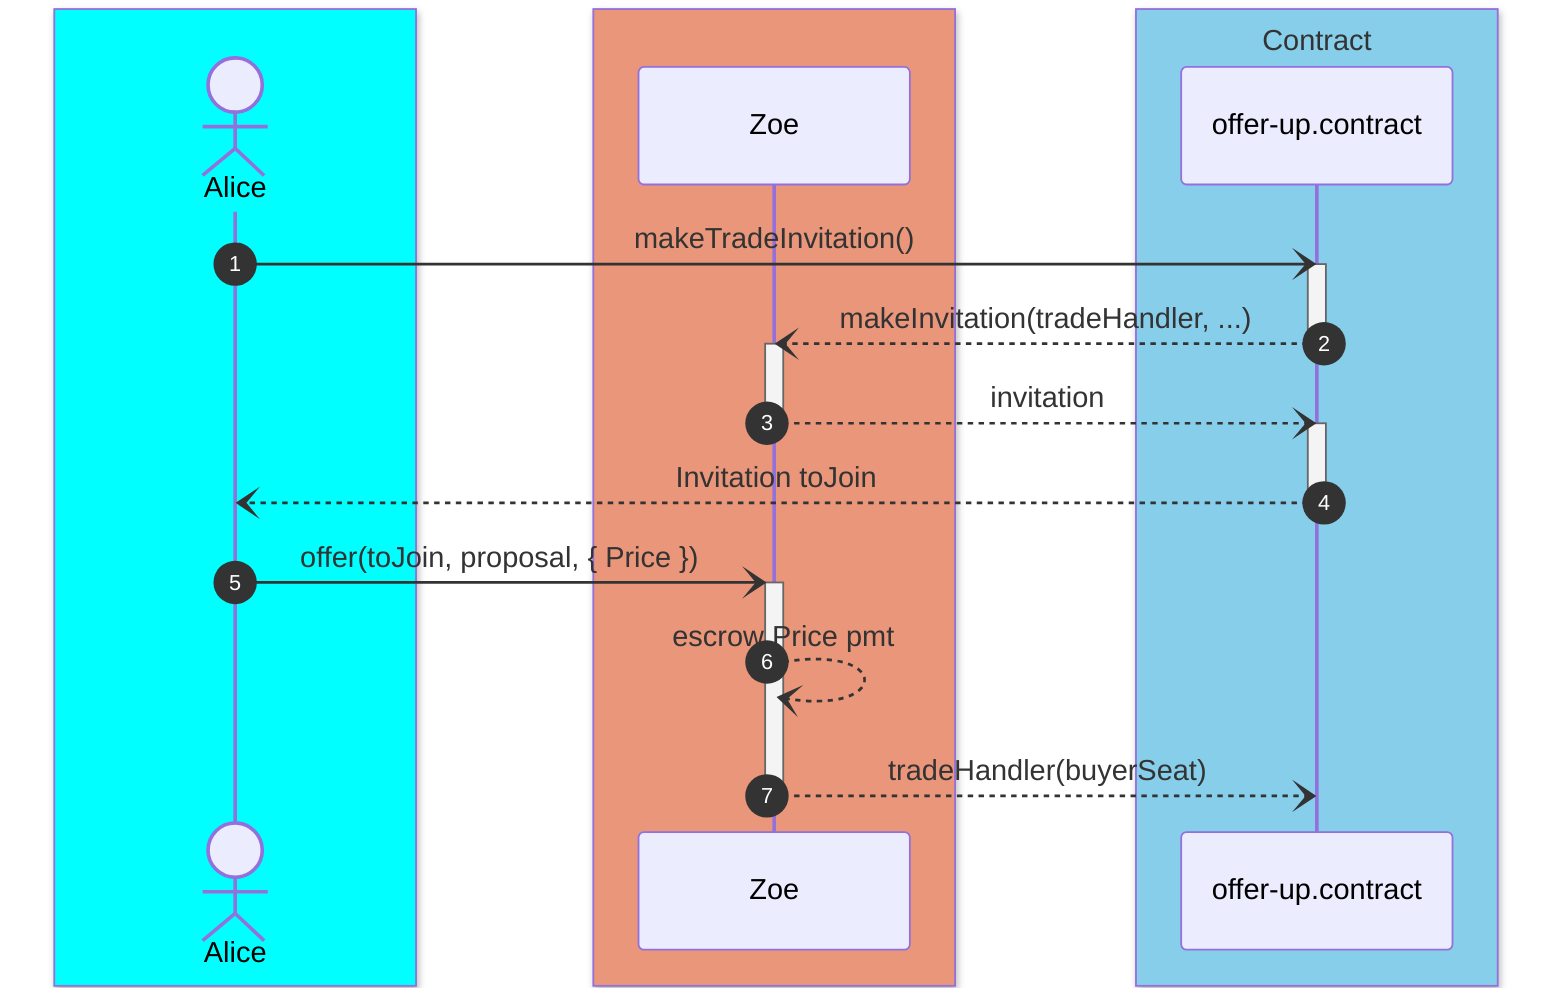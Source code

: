 sequenceDiagram
  autonumber

  box aqua
  actor A as Alice
  end

  box darksalmon
  participant Zoe
  end

  box skyblue Contract
  participant C as offer-up.contract
  end

    A-)C: makeTradeInvitation()
    activate C
    C--)Zoe: makeInvitation(tradeHandler, ...)
    deactivate C
    activate Zoe
    Zoe--)-C: invitation
    activate C
    C--)A: Invitation toJoin
    deactivate C
    A-)+Zoe: offer(toJoin, proposal, { Price })

    Zoe--)Zoe: escrow Price pmt

    Zoe--)-C: tradeHandler(buyerSeat)